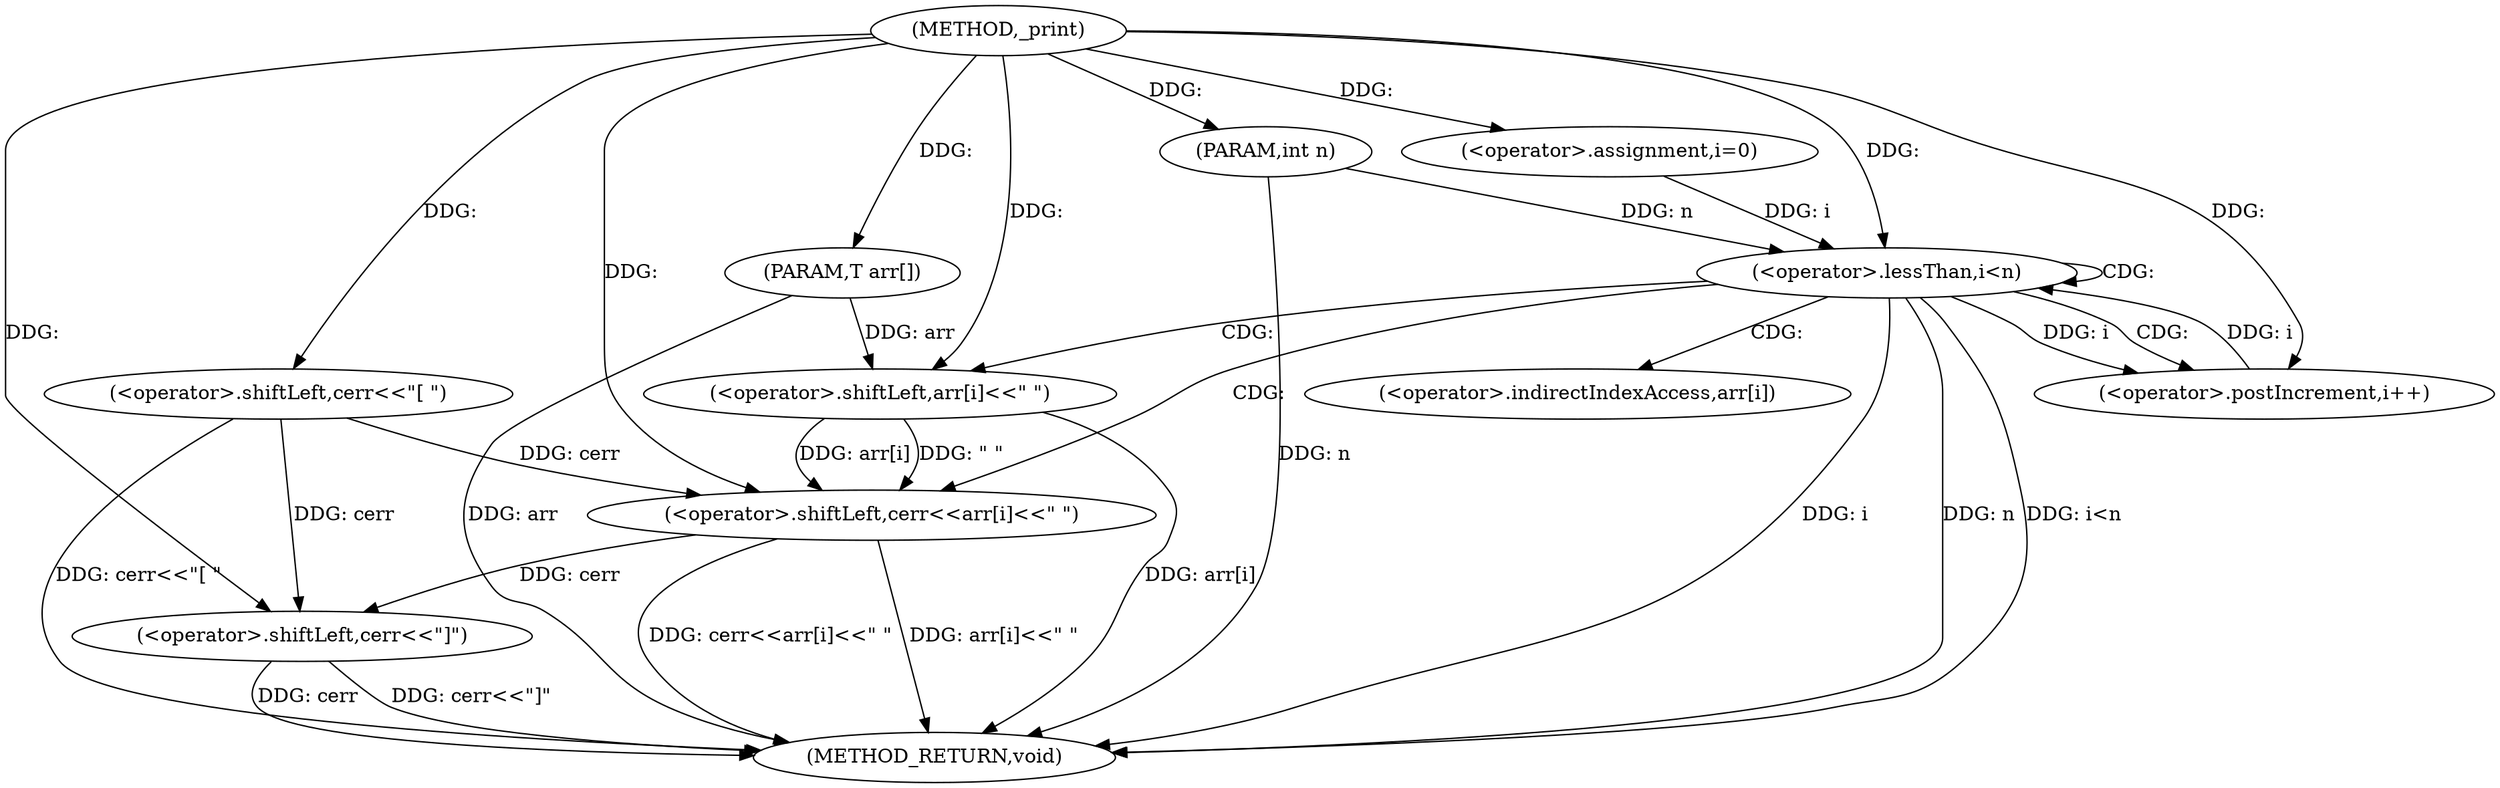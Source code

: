 digraph "_print" {  
"1000394" [label = "(METHOD,_print)" ]
"1000422" [label = "(METHOD_RETURN,void)" ]
"1000395" [label = "(PARAM,T arr[])" ]
"1000396" [label = "(PARAM,int n)" ]
"1000398" [label = "(<operator>.shiftLeft,cerr<<\"[ \")" ]
"1000419" [label = "(<operator>.shiftLeft,cerr<<\"]\")" ]
"1000403" [label = "(<operator>.assignment,i=0)" ]
"1000406" [label = "(<operator>.lessThan,i<n)" ]
"1000409" [label = "(<operator>.postIncrement,i++)" ]
"1000412" [label = "(<operator>.shiftLeft,cerr<<arr[i]<<\" \")" ]
"1000414" [label = "(<operator>.shiftLeft,arr[i]<<\" \")" ]
"1000415" [label = "(<operator>.indirectIndexAccess,arr[i])" ]
  "1000395" -> "1000422"  [ label = "DDG: arr"] 
  "1000396" -> "1000422"  [ label = "DDG: n"] 
  "1000398" -> "1000422"  [ label = "DDG: cerr<<\"[ \""] 
  "1000406" -> "1000422"  [ label = "DDG: i"] 
  "1000406" -> "1000422"  [ label = "DDG: n"] 
  "1000406" -> "1000422"  [ label = "DDG: i<n"] 
  "1000419" -> "1000422"  [ label = "DDG: cerr"] 
  "1000419" -> "1000422"  [ label = "DDG: cerr<<\"]\""] 
  "1000414" -> "1000422"  [ label = "DDG: arr[i]"] 
  "1000412" -> "1000422"  [ label = "DDG: arr[i]<<\" \""] 
  "1000412" -> "1000422"  [ label = "DDG: cerr<<arr[i]<<\" \""] 
  "1000394" -> "1000395"  [ label = "DDG: "] 
  "1000394" -> "1000396"  [ label = "DDG: "] 
  "1000394" -> "1000398"  [ label = "DDG: "] 
  "1000394" -> "1000403"  [ label = "DDG: "] 
  "1000398" -> "1000419"  [ label = "DDG: cerr"] 
  "1000412" -> "1000419"  [ label = "DDG: cerr"] 
  "1000394" -> "1000419"  [ label = "DDG: "] 
  "1000403" -> "1000406"  [ label = "DDG: i"] 
  "1000409" -> "1000406"  [ label = "DDG: i"] 
  "1000394" -> "1000406"  [ label = "DDG: "] 
  "1000396" -> "1000406"  [ label = "DDG: n"] 
  "1000406" -> "1000409"  [ label = "DDG: i"] 
  "1000394" -> "1000409"  [ label = "DDG: "] 
  "1000398" -> "1000412"  [ label = "DDG: cerr"] 
  "1000394" -> "1000412"  [ label = "DDG: "] 
  "1000414" -> "1000412"  [ label = "DDG: \" \""] 
  "1000414" -> "1000412"  [ label = "DDG: arr[i]"] 
  "1000395" -> "1000414"  [ label = "DDG: arr"] 
  "1000394" -> "1000414"  [ label = "DDG: "] 
  "1000406" -> "1000406"  [ label = "CDG: "] 
  "1000406" -> "1000415"  [ label = "CDG: "] 
  "1000406" -> "1000414"  [ label = "CDG: "] 
  "1000406" -> "1000412"  [ label = "CDG: "] 
  "1000406" -> "1000409"  [ label = "CDG: "] 
}
